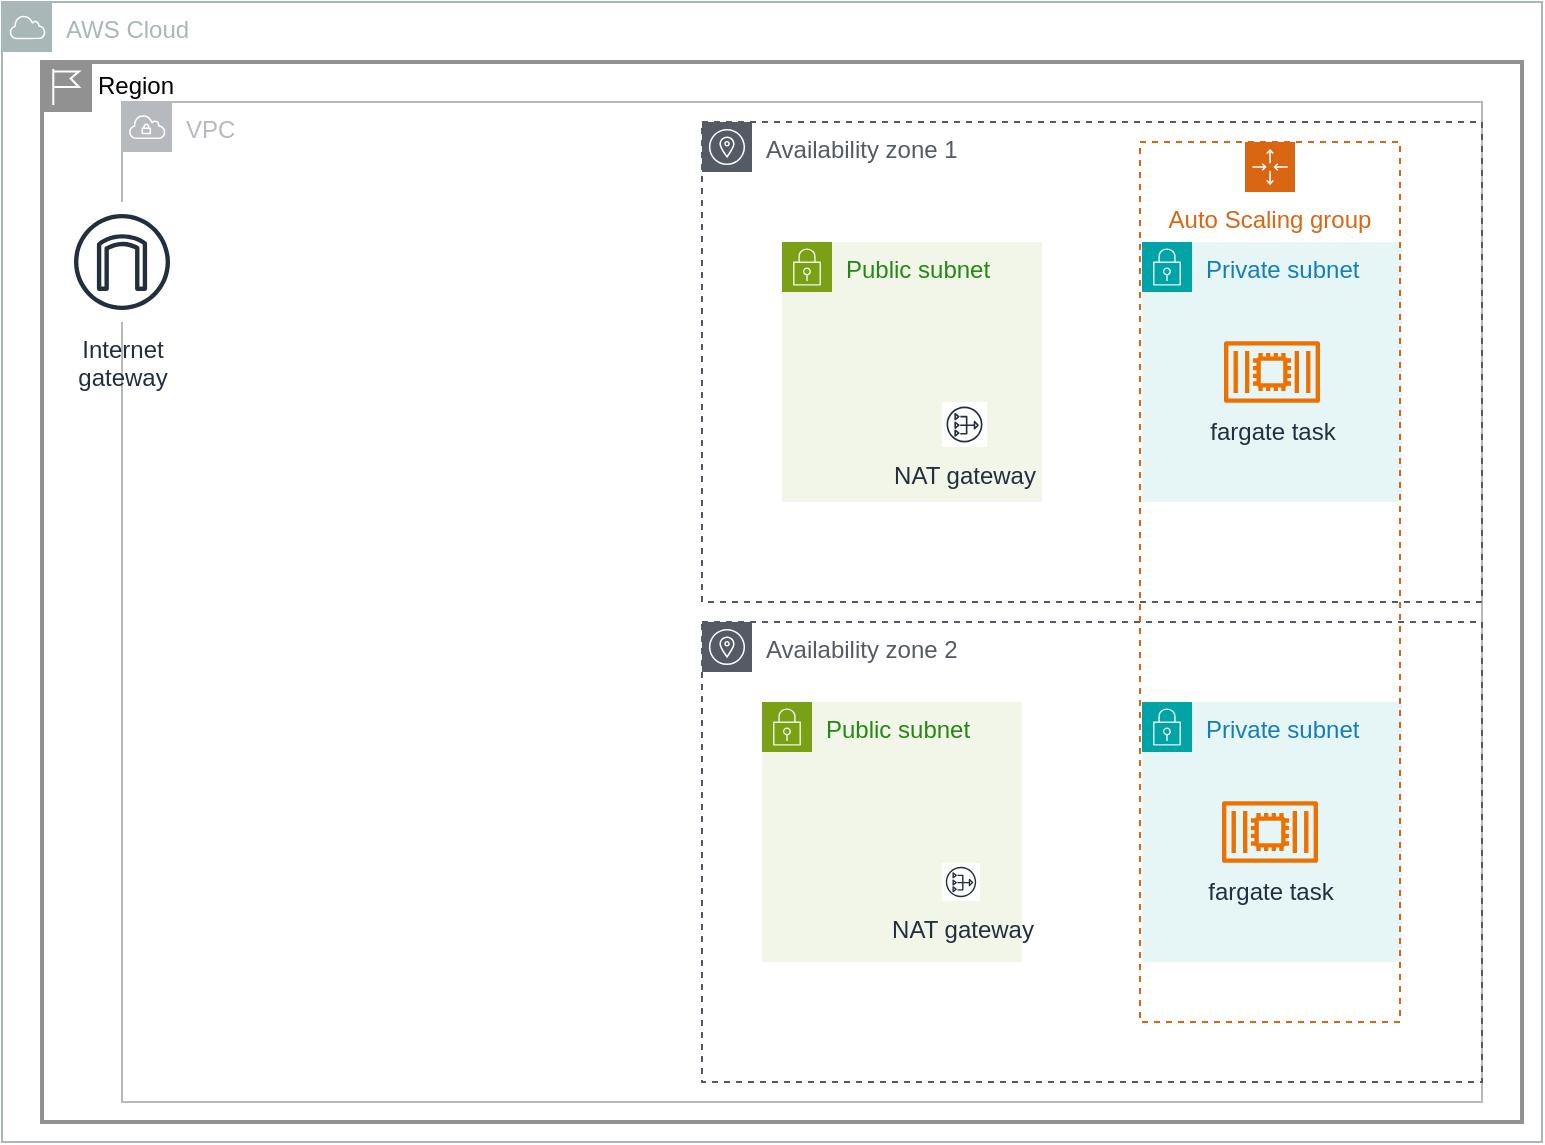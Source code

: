 <mxfile version="26.1.1">
  <diagram id="aui4sM5twut1kSwJGB6d" name="Page-1">
    <mxGraphModel dx="955" dy="548" grid="1" gridSize="10" guides="1" tooltips="1" connect="1" arrows="1" fold="1" page="1" pageScale="1" pageWidth="850" pageHeight="1100" math="0" shadow="0">
      <root>
        <mxCell id="0" />
        <mxCell id="1" parent="0" />
        <mxCell id="8Ks3YDUA2esAaTlUoBWp-1" value="AWS Cloud" style="sketch=0;outlineConnect=0;gradientColor=none;html=1;whiteSpace=wrap;fontSize=12;fontStyle=0;shape=mxgraph.aws4.group;grIcon=mxgraph.aws4.group_aws_cloud;strokeColor=#AAB7B8;fillColor=none;verticalAlign=top;align=left;spacingLeft=30;fontColor=#AAB7B8;dashed=0;" vertex="1" parent="1">
          <mxGeometry x="60" y="20" width="770" height="570" as="geometry" />
        </mxCell>
        <mxCell id="8Ks3YDUA2esAaTlUoBWp-4" value="Region" style="shape=mxgraph.ibm.box;prType=region;fontStyle=0;verticalAlign=top;align=left;spacingLeft=32;spacingTop=4;fillColor=none;rounded=0;whiteSpace=wrap;html=1;strokeColor=#919191;strokeWidth=2;dashed=0;container=1;spacing=-4;collapsible=0;expand=0;recursiveResize=0;" vertex="1" parent="1">
          <mxGeometry x="80" y="50" width="740" height="530" as="geometry" />
        </mxCell>
        <mxCell id="8Ks3YDUA2esAaTlUoBWp-2" value="VPC" style="sketch=0;outlineConnect=0;gradientColor=none;html=1;whiteSpace=wrap;fontSize=12;fontStyle=0;shape=mxgraph.aws4.group;grIcon=mxgraph.aws4.group_vpc;strokeColor=#B6BABF;fillColor=none;verticalAlign=top;align=left;spacingLeft=30;fontColor=#B6BABF;dashed=0;" vertex="1" parent="8Ks3YDUA2esAaTlUoBWp-4">
          <mxGeometry x="40" y="20" width="680" height="500" as="geometry" />
        </mxCell>
        <mxCell id="8Ks3YDUA2esAaTlUoBWp-5" value="Availability zone 1" style="sketch=0;outlineConnect=0;gradientColor=none;html=1;whiteSpace=wrap;fontSize=12;fontStyle=0;shape=mxgraph.aws4.group;grIcon=mxgraph.aws4.group_availability_zone;strokeColor=#545B64;fillColor=none;verticalAlign=top;align=left;spacingLeft=30;fontColor=#545B64;dashed=1;" vertex="1" parent="8Ks3YDUA2esAaTlUoBWp-4">
          <mxGeometry x="330" y="30" width="390" height="240" as="geometry" />
        </mxCell>
        <mxCell id="8Ks3YDUA2esAaTlUoBWp-6" value="Availability zone 2" style="sketch=0;outlineConnect=0;gradientColor=none;html=1;whiteSpace=wrap;fontSize=12;fontStyle=0;shape=mxgraph.aws4.group;grIcon=mxgraph.aws4.group_availability_zone;strokeColor=#545B64;fillColor=none;verticalAlign=top;align=left;spacingLeft=30;fontColor=#545B64;dashed=1;" vertex="1" parent="8Ks3YDUA2esAaTlUoBWp-4">
          <mxGeometry x="330" y="280" width="390" height="230" as="geometry" />
        </mxCell>
        <mxCell id="8Ks3YDUA2esAaTlUoBWp-8" value="Internet&#xa;gateway" style="sketch=0;outlineConnect=0;fontColor=#232F3E;gradientColor=none;strokeColor=#232F3E;fillColor=#ffffff;dashed=0;verticalLabelPosition=bottom;verticalAlign=top;align=center;html=1;fontSize=12;fontStyle=0;aspect=fixed;shape=mxgraph.aws4.resourceIcon;resIcon=mxgraph.aws4.internet_gateway;" vertex="1" parent="8Ks3YDUA2esAaTlUoBWp-4">
          <mxGeometry x="10" y="70" width="60" height="60" as="geometry" />
        </mxCell>
        <mxCell id="8Ks3YDUA2esAaTlUoBWp-11" value="Public subnet" style="points=[[0,0],[0.25,0],[0.5,0],[0.75,0],[1,0],[1,0.25],[1,0.5],[1,0.75],[1,1],[0.75,1],[0.5,1],[0.25,1],[0,1],[0,0.75],[0,0.5],[0,0.25]];outlineConnect=0;gradientColor=none;html=1;whiteSpace=wrap;fontSize=12;fontStyle=0;container=1;pointerEvents=0;collapsible=0;recursiveResize=0;shape=mxgraph.aws4.group;grIcon=mxgraph.aws4.group_security_group;grStroke=0;strokeColor=#7AA116;fillColor=#F2F6E8;verticalAlign=top;align=left;spacingLeft=30;fontColor=#248814;dashed=0;" vertex="1" parent="8Ks3YDUA2esAaTlUoBWp-4">
          <mxGeometry x="370" y="90" width="130" height="130" as="geometry" />
        </mxCell>
        <mxCell id="8Ks3YDUA2esAaTlUoBWp-12" value="Private subnet" style="points=[[0,0],[0.25,0],[0.5,0],[0.75,0],[1,0],[1,0.25],[1,0.5],[1,0.75],[1,1],[0.75,1],[0.5,1],[0.25,1],[0,1],[0,0.75],[0,0.5],[0,0.25]];outlineConnect=0;gradientColor=none;html=1;whiteSpace=wrap;fontSize=12;fontStyle=0;container=1;pointerEvents=0;collapsible=0;recursiveResize=0;shape=mxgraph.aws4.group;grIcon=mxgraph.aws4.group_security_group;grStroke=0;strokeColor=#00A4A6;fillColor=#E6F6F7;verticalAlign=top;align=left;spacingLeft=30;fontColor=#147EBA;dashed=0;" vertex="1" parent="8Ks3YDUA2esAaTlUoBWp-4">
          <mxGeometry x="550" y="90" width="130" height="130" as="geometry" />
        </mxCell>
        <mxCell id="8Ks3YDUA2esAaTlUoBWp-13" value="Public subnet" style="points=[[0,0],[0.25,0],[0.5,0],[0.75,0],[1,0],[1,0.25],[1,0.5],[1,0.75],[1,1],[0.75,1],[0.5,1],[0.25,1],[0,1],[0,0.75],[0,0.5],[0,0.25]];outlineConnect=0;gradientColor=none;html=1;whiteSpace=wrap;fontSize=12;fontStyle=0;container=1;pointerEvents=0;collapsible=0;recursiveResize=0;shape=mxgraph.aws4.group;grIcon=mxgraph.aws4.group_security_group;grStroke=0;strokeColor=#7AA116;fillColor=#F2F6E8;verticalAlign=top;align=left;spacingLeft=30;fontColor=#248814;dashed=0;" vertex="1" parent="8Ks3YDUA2esAaTlUoBWp-4">
          <mxGeometry x="360" y="320" width="130" height="130" as="geometry" />
        </mxCell>
        <mxCell id="8Ks3YDUA2esAaTlUoBWp-16" value="NAT gateway" style="sketch=0;outlineConnect=0;fontColor=#232F3E;gradientColor=none;strokeColor=#232F3E;fillColor=#ffffff;dashed=0;verticalLabelPosition=bottom;verticalAlign=top;align=center;html=1;fontSize=12;fontStyle=0;aspect=fixed;shape=mxgraph.aws4.resourceIcon;resIcon=mxgraph.aws4.nat_gateway;" vertex="1" parent="8Ks3YDUA2esAaTlUoBWp-13">
          <mxGeometry x="90" y="80.5" width="19" height="19" as="geometry" />
        </mxCell>
        <mxCell id="8Ks3YDUA2esAaTlUoBWp-14" value="Private subnet" style="points=[[0,0],[0.25,0],[0.5,0],[0.75,0],[1,0],[1,0.25],[1,0.5],[1,0.75],[1,1],[0.75,1],[0.5,1],[0.25,1],[0,1],[0,0.75],[0,0.5],[0,0.25]];outlineConnect=0;gradientColor=none;html=1;whiteSpace=wrap;fontSize=12;fontStyle=0;container=1;pointerEvents=0;collapsible=0;recursiveResize=0;shape=mxgraph.aws4.group;grIcon=mxgraph.aws4.group_security_group;grStroke=0;strokeColor=#00A4A6;fillColor=#E6F6F7;verticalAlign=top;align=left;spacingLeft=30;fontColor=#147EBA;dashed=0;" vertex="1" parent="8Ks3YDUA2esAaTlUoBWp-4">
          <mxGeometry x="550" y="320" width="130" height="130" as="geometry" />
        </mxCell>
        <mxCell id="8Ks3YDUA2esAaTlUoBWp-18" value="Auto Scaling group" style="points=[[0,0],[0.25,0],[0.5,0],[0.75,0],[1,0],[1,0.25],[1,0.5],[1,0.75],[1,1],[0.75,1],[0.5,1],[0.25,1],[0,1],[0,0.75],[0,0.5],[0,0.25]];outlineConnect=0;gradientColor=none;html=1;whiteSpace=wrap;fontSize=12;fontStyle=0;container=1;pointerEvents=0;collapsible=0;recursiveResize=0;shape=mxgraph.aws4.groupCenter;grIcon=mxgraph.aws4.group_auto_scaling_group;grStroke=1;strokeColor=#D86613;fillColor=none;verticalAlign=top;align=center;fontColor=#D86613;dashed=1;spacingTop=25;" vertex="1" parent="8Ks3YDUA2esAaTlUoBWp-4">
          <mxGeometry x="549" y="40" width="130" height="440" as="geometry" />
        </mxCell>
        <mxCell id="8Ks3YDUA2esAaTlUoBWp-21" value="fargate task" style="sketch=0;outlineConnect=0;fontColor=#232F3E;gradientColor=none;fillColor=#ED7100;strokeColor=none;dashed=0;verticalLabelPosition=bottom;verticalAlign=top;align=center;html=1;fontSize=12;fontStyle=0;aspect=fixed;pointerEvents=1;shape=mxgraph.aws4.container_2;" vertex="1" parent="8Ks3YDUA2esAaTlUoBWp-18">
          <mxGeometry x="42" y="99.5" width="48" height="31" as="geometry" />
        </mxCell>
        <mxCell id="8Ks3YDUA2esAaTlUoBWp-22" value="fargate task" style="sketch=0;outlineConnect=0;fontColor=#232F3E;gradientColor=none;fillColor=#ED7100;strokeColor=none;dashed=0;verticalLabelPosition=bottom;verticalAlign=top;align=center;html=1;fontSize=12;fontStyle=0;aspect=fixed;pointerEvents=1;shape=mxgraph.aws4.container_2;" vertex="1" parent="8Ks3YDUA2esAaTlUoBWp-18">
          <mxGeometry x="41" y="329.5" width="48" height="31" as="geometry" />
        </mxCell>
        <mxCell id="8Ks3YDUA2esAaTlUoBWp-15" value="NAT gateway" style="sketch=0;outlineConnect=0;fontColor=#232F3E;gradientColor=none;strokeColor=#232F3E;fillColor=#ffffff;dashed=0;verticalLabelPosition=bottom;verticalAlign=top;align=center;html=1;fontSize=12;fontStyle=0;aspect=fixed;shape=mxgraph.aws4.resourceIcon;resIcon=mxgraph.aws4.nat_gateway;" vertex="1" parent="8Ks3YDUA2esAaTlUoBWp-4">
          <mxGeometry x="450" y="170" width="22.5" height="22.5" as="geometry" />
        </mxCell>
      </root>
    </mxGraphModel>
  </diagram>
</mxfile>
